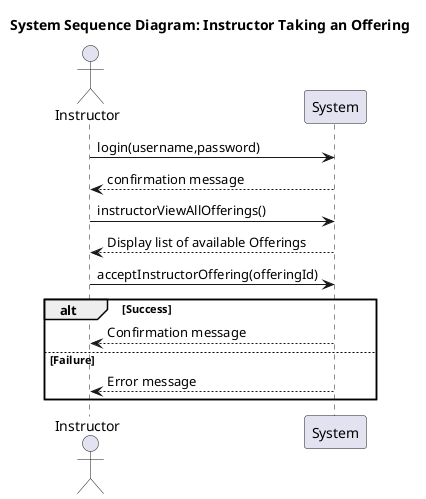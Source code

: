 @startuml System Sequence Diagram: Instructor Taking an Offering
title System Sequence Diagram: Instructor Taking an Offering

actor Instructor
participant System
Instructor -> System: login(username,password)
System --> Instructor: confirmation message
Instructor -> System: instructorViewAllOfferings()
System --> Instructor: Display list of available Offerings

Instructor -> System: acceptInstructorOffering(offeringId)
alt Success
    System --> Instructor: Confirmation message
else Failure
    System --> Instructor: Error message
end

@enduml
